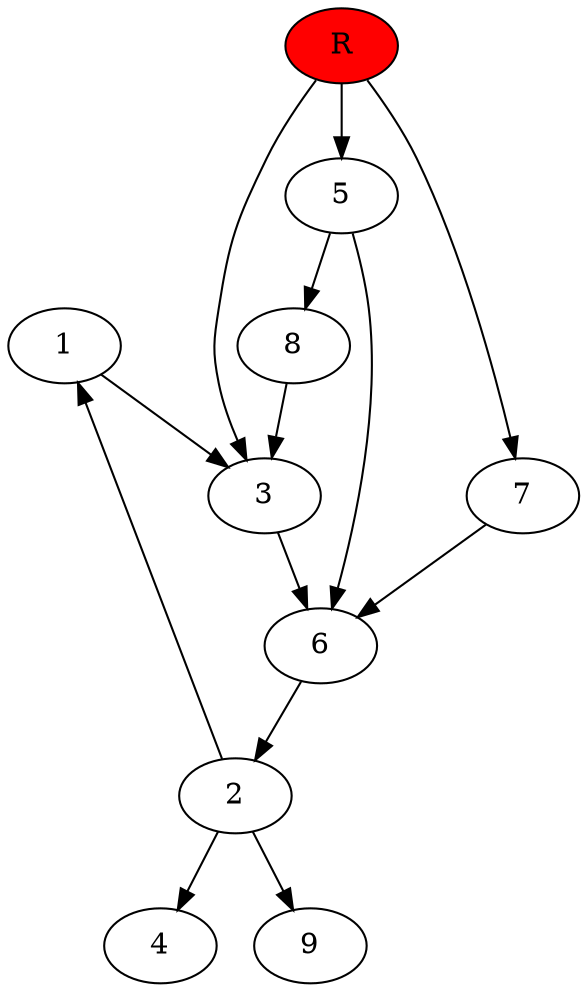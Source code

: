 digraph prb34026 {
	1
	2
	3
	4
	5
	6
	7
	8
	R [fillcolor="#ff0000" style=filled]
	1 -> 3
	2 -> 1
	2 -> 4
	2 -> 9
	3 -> 6
	5 -> 6
	5 -> 8
	6 -> 2
	7 -> 6
	8 -> 3
	R -> 3
	R -> 5
	R -> 7
}
